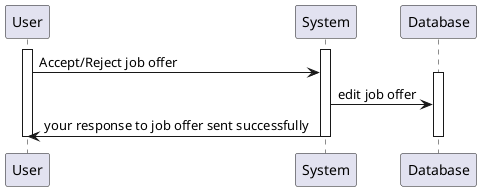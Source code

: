 
@startuml test

activate User
activate System


User->System : Accept/Reject job offer 

activate Database

System->Database : edit job offer  
System -> User : your response to job offer sent successfully 
deactivate Database
deactivate User
deactivate System


@enduml